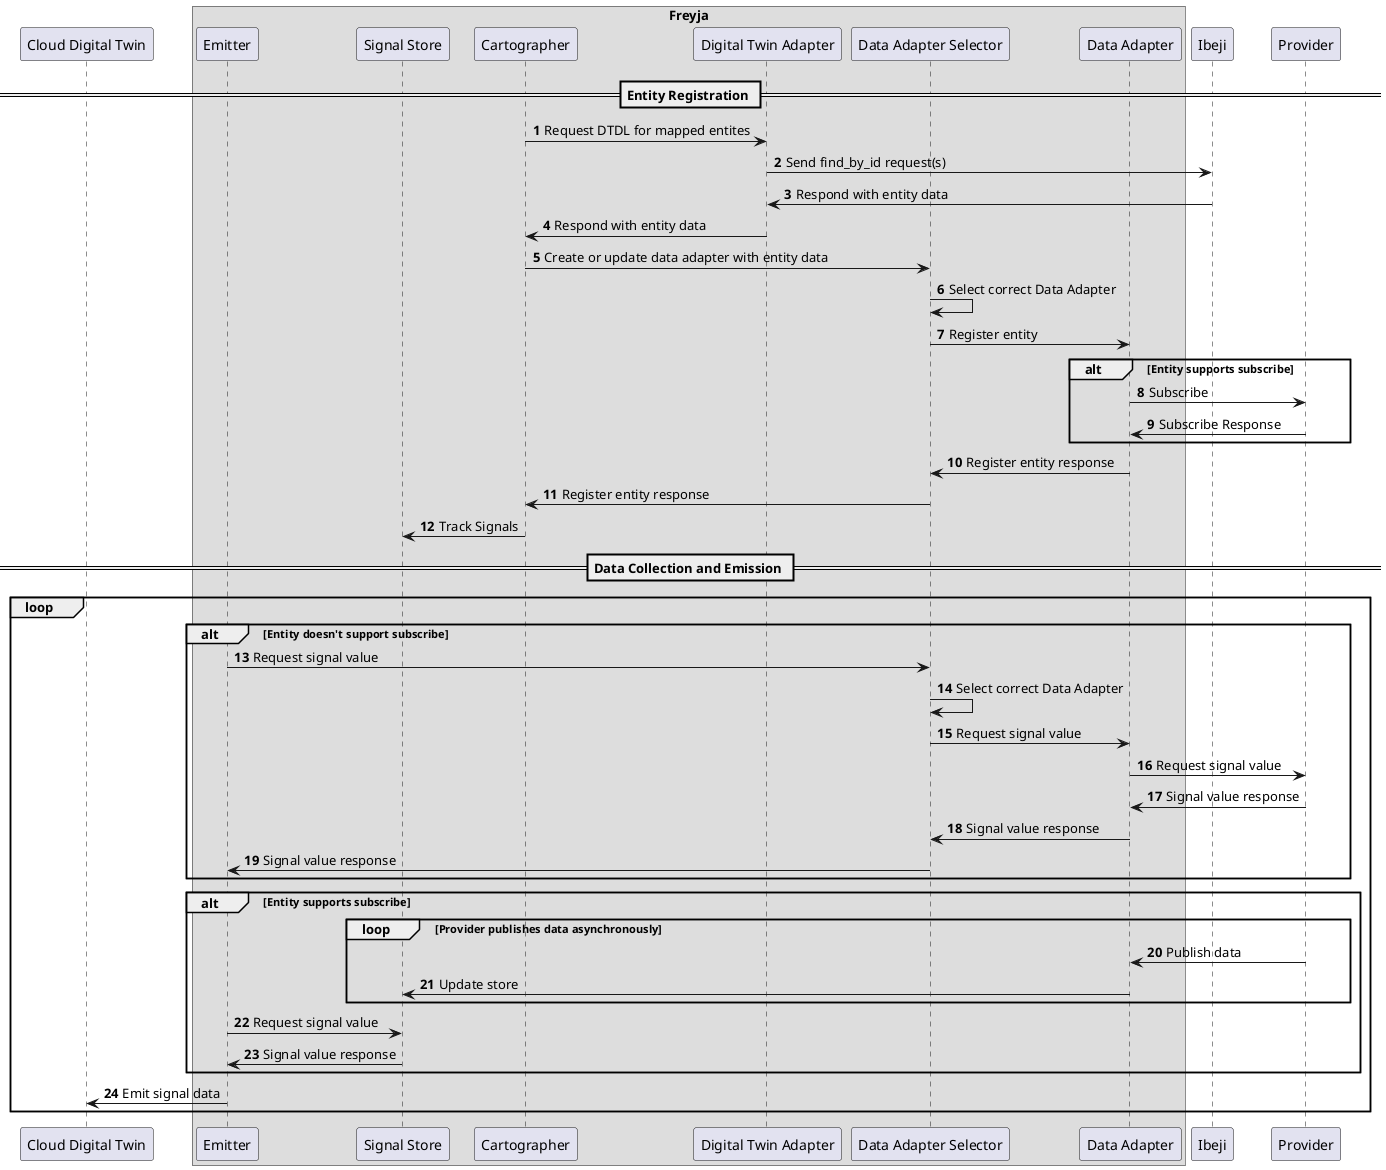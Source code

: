 @startuml
participant "Cloud Digital Twin"
box Freyja
participant "Emitter"
participant "Signal Store"
participant "Cartographer"
participant "Digital Twin Adapter"
participant "Data Adapter Selector"
participant "Data Adapter"
end box
participant "Ibeji"
participant "Provider"

autonumber

== Entity Registration ==

"Cartographer"->"Digital Twin Adapter": Request DTDL for mapped entites
"Digital Twin Adapter"->"Ibeji": Send find_by_id request(s)
"Ibeji"->"Digital Twin Adapter": Respond with entity data
"Digital Twin Adapter"->"Cartographer": Respond with entity data
"Cartographer"->"Data Adapter Selector": Create or update data adapter with entity data
"Data Adapter Selector"->"Data Adapter Selector": Select correct Data Adapter
"Data Adapter Selector"->"Data Adapter": Register entity
alt Entity supports subscribe
"Data Adapter"->"Provider": Subscribe
"Data Adapter"<-"Provider": Subscribe Response
end
"Data Adapter"->"Data Adapter Selector": Register entity response
"Data Adapter Selector"->"Cartographer": Register entity response
"Cartographer"->"Signal Store": Track Signals

== Data Collection and Emission ==

loop
alt Entity doesn't support subscribe
"Emitter"->"Data Adapter Selector": Request signal value
"Data Adapter Selector"->"Data Adapter Selector": Select correct Data Adapter
"Data Adapter Selector"->"Data Adapter": Request signal value
"Data Adapter"->"Provider": Request signal value
"Data Adapter"<-"Provider": Signal value response
"Data Adapter Selector"<-"Data Adapter": Signal value response
"Emitter"<-"Data Adapter Selector": Signal value response
end
alt Entity supports subscribe
loop Provider publishes data asynchronously
"Provider"->"Data Adapter": Publish data
"Data Adapter"->"Signal Store": Update store
end
"Emitter"->"Signal Store": Request signal value
"Emitter"<-"Signal Store": Signal value response
end
"Emitter"->"Cloud Digital Twin": Emit signal data
end

@enduml
